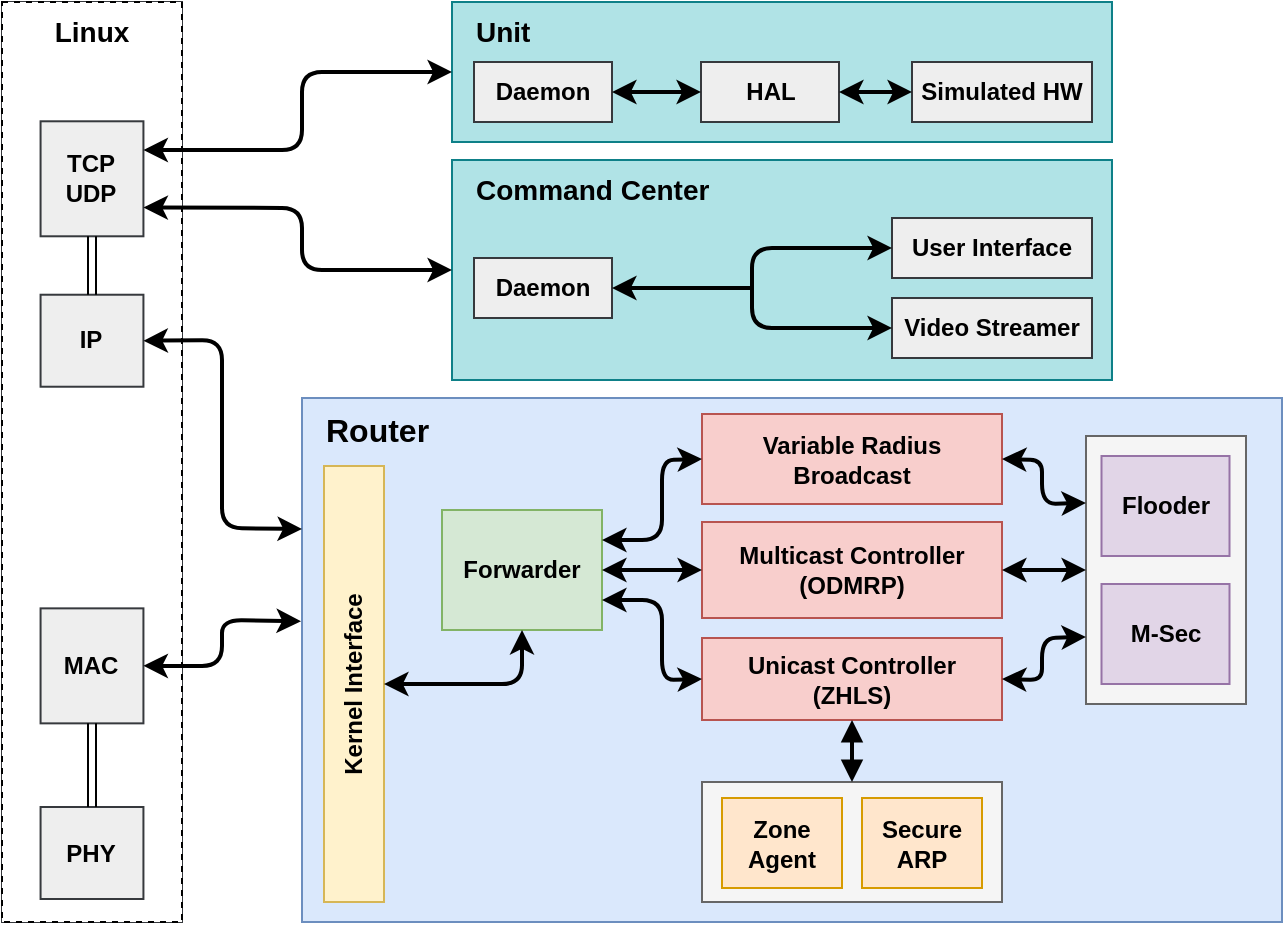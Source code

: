 <mxfile version="13.7.9" type="device" pages="2"><diagram id="xYM5y8hkylvtTxSBC-jc" name="Page-1"><mxGraphModel dx="795" dy="588" grid="1" gridSize="10" guides="1" tooltips="1" connect="1" arrows="1" fold="1" page="1" pageScale="1" pageWidth="827" pageHeight="1169" math="0" shadow="0"><root><mxCell id="0"/><mxCell id="1" parent="0"/><mxCell id="gLq3dgBxXQCMi33TvL-x-9" value="&lt;span&gt;&lt;font style=&quot;font-size: 16px&quot;&gt;Router&lt;/font&gt;&lt;/span&gt;" style="rounded=0;whiteSpace=wrap;html=1;fillColor=#dae8fc;strokeColor=#6c8ebf;verticalAlign=top;align=left;spacingLeft=10;fontStyle=1" parent="1" vertex="1"><mxGeometry x="220" y="378" width="490" height="262" as="geometry"/></mxCell><mxCell id="gLq3dgBxXQCMi33TvL-x-32" value="" style="rounded=0;whiteSpace=wrap;html=1;align=center;fillColor=#f5f5f5;strokeColor=#666666;fontColor=#333333;" parent="1" vertex="1"><mxGeometry x="420" y="570" width="150" height="60" as="geometry"/></mxCell><mxCell id="gLq3dgBxXQCMi33TvL-x-1" value="" style="group;fontStyle=1;fillColor=#ffff88;strokeColor=#36393d;spacingLeft=10;" parent="1" vertex="1" connectable="0"><mxGeometry x="70" y="180" width="90" height="460" as="geometry"/></mxCell><mxCell id="gLq3dgBxXQCMi33TvL-x-2" value="&lt;font style=&quot;font-size: 14px&quot;&gt;Linux&lt;/font&gt;" style="rounded=0;whiteSpace=wrap;html=1;dashed=1;labelBackgroundColor=#ffffff;fontSize=12;align=center;verticalAlign=top;fontStyle=1;" parent="gLq3dgBxXQCMi33TvL-x-1" vertex="1"><mxGeometry width="90" height="460.0" as="geometry"/></mxCell><mxCell id="gLq3dgBxXQCMi33TvL-x-3" value="TCP&lt;br&gt;UDP" style="rounded=0;whiteSpace=wrap;html=1;fontStyle=1;fillColor=#eeeeee;strokeColor=#36393d;" parent="gLq3dgBxXQCMi33TvL-x-1" vertex="1"><mxGeometry x="19.286" y="59.643" width="51.429" height="57.5" as="geometry"/></mxCell><mxCell id="gLq3dgBxXQCMi33TvL-x-4" value="IP" style="rounded=0;whiteSpace=wrap;html=1;fontStyle=1;fillColor=#eeeeee;strokeColor=#36393d;" parent="gLq3dgBxXQCMi33TvL-x-1" vertex="1"><mxGeometry x="19.286" y="146.364" width="51.429" height="46" as="geometry"/></mxCell><mxCell id="gLq3dgBxXQCMi33TvL-x-5" value="MAC" style="rounded=0;whiteSpace=wrap;html=1;fontStyle=1;fillColor=#eeeeee;strokeColor=#36393d;" parent="gLq3dgBxXQCMi33TvL-x-1" vertex="1"><mxGeometry x="19.286" y="303.182" width="51.429" height="57.5" as="geometry"/></mxCell><mxCell id="gLq3dgBxXQCMi33TvL-x-6" value="PHY" style="rounded=0;whiteSpace=wrap;html=1;fontStyle=1;fillColor=#eeeeee;strokeColor=#36393d;" parent="gLq3dgBxXQCMi33TvL-x-1" vertex="1"><mxGeometry x="19.286" y="402.5" width="51.429" height="46" as="geometry"/></mxCell><mxCell id="gLq3dgBxXQCMi33TvL-x-7" style="edgeStyle=orthogonalEdgeStyle;rounded=0;orthogonalLoop=1;jettySize=auto;html=1;exitX=0.5;exitY=1;exitDx=0;exitDy=0;entryX=0.5;entryY=0;entryDx=0;entryDy=0;startArrow=classic;startFill=1;endArrow=classic;endFill=1;fontSize=10;fontColor=#000000;shape=link;fontStyle=1" parent="gLq3dgBxXQCMi33TvL-x-1" source="gLq3dgBxXQCMi33TvL-x-3" target="gLq3dgBxXQCMi33TvL-x-4" edge="1"><mxGeometry relative="1" as="geometry"/></mxCell><mxCell id="gLq3dgBxXQCMi33TvL-x-8" style="edgeStyle=orthogonalEdgeStyle;shape=link;rounded=0;orthogonalLoop=1;jettySize=auto;html=1;exitX=0.5;exitY=1;exitDx=0;exitDy=0;entryX=0.5;entryY=0;entryDx=0;entryDy=0;startArrow=classic;startFill=1;endArrow=classic;endFill=1;fontSize=10;fontColor=#000000;fontStyle=1" parent="gLq3dgBxXQCMi33TvL-x-1" source="gLq3dgBxXQCMi33TvL-x-5" target="gLq3dgBxXQCMi33TvL-x-6" edge="1"><mxGeometry relative="1" as="geometry"/></mxCell><mxCell id="gLq3dgBxXQCMi33TvL-x-11" value="Kernel Interface" style="rounded=0;whiteSpace=wrap;html=1;align=center;horizontal=0;verticalAlign=middle;fontStyle=1;fillColor=#fff2cc;strokeColor=#d6b656;" parent="1" vertex="1"><mxGeometry x="231" y="412" width="30" height="218" as="geometry"/></mxCell><mxCell id="gLq3dgBxXQCMi33TvL-x-14" value="&lt;span&gt;Forwarder&lt;/span&gt;" style="rounded=0;whiteSpace=wrap;html=1;align=center;fillColor=#d5e8d4;strokeColor=#82b366;fontStyle=1" parent="1" vertex="1"><mxGeometry x="290" y="434" width="80" height="60" as="geometry"/></mxCell><mxCell id="gLq3dgBxXQCMi33TvL-x-15" value="Multicast Controller (ODMRP)" style="rounded=0;whiteSpace=wrap;html=1;align=center;fontStyle=1;fillColor=#f8cecc;strokeColor=#b85450;" parent="1" vertex="1"><mxGeometry x="420" y="440" width="150" height="48" as="geometry"/></mxCell><mxCell id="gLq3dgBxXQCMi33TvL-x-16" value="Unicast Controller &lt;br&gt;(ZHLS)" style="rounded=0;whiteSpace=wrap;html=1;align=center;fontStyle=1;fillColor=#f8cecc;strokeColor=#b85450;" parent="1" vertex="1"><mxGeometry x="420" y="498" width="150" height="41" as="geometry"/></mxCell><mxCell id="gLq3dgBxXQCMi33TvL-x-36" value="" style="rounded=0;whiteSpace=wrap;html=1;align=center;fillColor=#f5f5f5;strokeColor=#666666;fontColor=#333333;" parent="1" vertex="1"><mxGeometry x="612" y="397" width="80" height="134" as="geometry"/></mxCell><mxCell id="gLq3dgBxXQCMi33TvL-x-39" value="&lt;b&gt;Flooder&lt;/b&gt;" style="rounded=0;whiteSpace=wrap;html=1;align=center;fillColor=#e1d5e7;strokeColor=#9673a6;" parent="1" vertex="1"><mxGeometry x="619.75" y="407" width="64" height="50" as="geometry"/></mxCell><mxCell id="gLq3dgBxXQCMi33TvL-x-37" value="&lt;b&gt;M-Sec&lt;/b&gt;" style="rounded=0;whiteSpace=wrap;html=1;align=center;fillColor=#e1d5e7;strokeColor=#9673a6;" parent="1" vertex="1"><mxGeometry x="619.75" y="471" width="64" height="50" as="geometry"/></mxCell><mxCell id="gLq3dgBxXQCMi33TvL-x-46" value="&lt;b&gt;&lt;font style=&quot;font-size: 14px&quot;&gt;Command Center&lt;/font&gt;&lt;/b&gt;" style="rounded=0;whiteSpace=wrap;html=1;align=left;verticalAlign=top;spacingLeft=10;fillColor=#b0e3e6;strokeColor=#0e8088;" parent="1" vertex="1"><mxGeometry x="295" y="259" width="330" height="110" as="geometry"/></mxCell><mxCell id="gLq3dgBxXQCMi33TvL-x-47" value="&lt;b&gt;Daemon&lt;/b&gt;" style="rounded=0;whiteSpace=wrap;html=1;align=center;fillColor=#eeeeee;strokeColor=#36393d;" parent="1" vertex="1"><mxGeometry x="306" y="308" width="69" height="30" as="geometry"/></mxCell><mxCell id="gLq3dgBxXQCMi33TvL-x-49" value="&lt;b&gt;&lt;font style=&quot;font-size: 14px&quot;&gt;Unit&lt;/font&gt;&lt;/b&gt;" style="rounded=0;whiteSpace=wrap;html=1;align=left;verticalAlign=top;spacingLeft=10;fillColor=#b0e3e6;strokeColor=#0e8088;" parent="1" vertex="1"><mxGeometry x="295" y="180" width="330" height="70" as="geometry"/></mxCell><mxCell id="gLq3dgBxXQCMi33TvL-x-50" value="" style="endArrow=classic;startArrow=classic;html=1;strokeWidth=2;exitX=1;exitY=0.5;exitDx=0;exitDy=0;entryX=0;entryY=0.25;entryDx=0;entryDy=0;" parent="1" source="gLq3dgBxXQCMi33TvL-x-4" target="gLq3dgBxXQCMi33TvL-x-9" edge="1"><mxGeometry width="50" height="50" relative="1" as="geometry"><mxPoint x="370" y="430" as="sourcePoint"/><mxPoint x="420" y="380" as="targetPoint"/><Array as="points"><mxPoint x="180" y="349"/><mxPoint x="180" y="443"/></Array></mxGeometry></mxCell><mxCell id="gLq3dgBxXQCMi33TvL-x-51" value="" style="endArrow=classic;startArrow=classic;html=1;strokeWidth=2;exitX=1;exitY=0.5;exitDx=0;exitDy=0;entryX=-0.001;entryY=0.426;entryDx=0;entryDy=0;entryPerimeter=0;" parent="1" source="gLq3dgBxXQCMi33TvL-x-5" target="gLq3dgBxXQCMi33TvL-x-9" edge="1"><mxGeometry width="50" height="50" relative="1" as="geometry"><mxPoint x="370" y="430" as="sourcePoint"/><mxPoint x="420" y="380" as="targetPoint"/><Array as="points"><mxPoint x="180" y="512"/><mxPoint x="180" y="489"/></Array></mxGeometry></mxCell><mxCell id="gLq3dgBxXQCMi33TvL-x-52" value="&lt;b&gt;Daemon&lt;/b&gt;" style="rounded=0;whiteSpace=wrap;html=1;align=center;fillColor=#eeeeee;strokeColor=#36393d;" parent="1" vertex="1"><mxGeometry x="306" y="210" width="69" height="30" as="geometry"/></mxCell><mxCell id="gLq3dgBxXQCMi33TvL-x-53" value="&lt;b&gt;HAL&lt;/b&gt;" style="rounded=0;whiteSpace=wrap;html=1;align=center;fillColor=#eeeeee;strokeColor=#36393d;" parent="1" vertex="1"><mxGeometry x="419.5" y="210" width="69" height="30" as="geometry"/></mxCell><mxCell id="gLq3dgBxXQCMi33TvL-x-56" value="" style="endArrow=classic;startArrow=classic;html=1;strokeWidth=2;entryX=1;entryY=0.25;entryDx=0;entryDy=0;exitX=0;exitY=0.5;exitDx=0;exitDy=0;" parent="1" source="gLq3dgBxXQCMi33TvL-x-49" target="gLq3dgBxXQCMi33TvL-x-3" edge="1"><mxGeometry width="50" height="50" relative="1" as="geometry"><mxPoint x="370" y="420" as="sourcePoint"/><mxPoint x="420" y="370" as="targetPoint"/><Array as="points"><mxPoint x="220" y="215"/><mxPoint x="220" y="254"/></Array></mxGeometry></mxCell><mxCell id="gLq3dgBxXQCMi33TvL-x-57" value="" style="endArrow=classic;startArrow=classic;html=1;strokeWidth=2;exitX=1;exitY=0.75;exitDx=0;exitDy=0;entryX=0;entryY=0.5;entryDx=0;entryDy=0;" parent="1" source="gLq3dgBxXQCMi33TvL-x-3" target="gLq3dgBxXQCMi33TvL-x-46" edge="1"><mxGeometry width="50" height="50" relative="1" as="geometry"><mxPoint x="370" y="420" as="sourcePoint"/><mxPoint x="210" y="330" as="targetPoint"/><Array as="points"><mxPoint x="220" y="283"/><mxPoint x="220" y="314"/></Array></mxGeometry></mxCell><mxCell id="gLq3dgBxXQCMi33TvL-x-58" value="&lt;b&gt;User Interface&lt;/b&gt;" style="rounded=0;whiteSpace=wrap;html=1;align=center;fillColor=#eeeeee;strokeColor=#36393d;" parent="1" vertex="1"><mxGeometry x="515" y="288" width="100" height="30" as="geometry"/></mxCell><mxCell id="gLq3dgBxXQCMi33TvL-x-60" value="&lt;b&gt;Video Streamer&lt;/b&gt;" style="rounded=0;whiteSpace=wrap;html=1;align=center;fillColor=#eeeeee;strokeColor=#36393d;" parent="1" vertex="1"><mxGeometry x="515" y="328" width="100" height="30" as="geometry"/></mxCell><mxCell id="gLq3dgBxXQCMi33TvL-x-61" value="" style="endArrow=classic;startArrow=classic;html=1;strokeWidth=2;exitX=1;exitY=0.5;exitDx=0;exitDy=0;entryX=0;entryY=0.5;entryDx=0;entryDy=0;" parent="1" source="gLq3dgBxXQCMi33TvL-x-52" target="gLq3dgBxXQCMi33TvL-x-53" edge="1"><mxGeometry width="50" height="50" relative="1" as="geometry"><mxPoint x="445" y="400" as="sourcePoint"/><mxPoint x="495" y="350" as="targetPoint"/></mxGeometry></mxCell><mxCell id="gLq3dgBxXQCMi33TvL-x-73" value="&lt;b&gt;Simulated HW&lt;/b&gt;" style="rounded=0;whiteSpace=wrap;html=1;align=center;fillColor=#eeeeee;strokeColor=#36393d;" parent="1" vertex="1"><mxGeometry x="525" y="210" width="90" height="30" as="geometry"/></mxCell><mxCell id="gLq3dgBxXQCMi33TvL-x-74" value="" style="endArrow=classic;startArrow=classic;html=1;strokeWidth=2;entryX=0;entryY=0.5;entryDx=0;entryDy=0;exitX=1;exitY=0.5;exitDx=0;exitDy=0;" parent="1" source="gLq3dgBxXQCMi33TvL-x-53" target="gLq3dgBxXQCMi33TvL-x-73" edge="1"><mxGeometry width="50" height="50" relative="1" as="geometry"><mxPoint x="415" y="340" as="sourcePoint"/><mxPoint x="465" y="290" as="targetPoint"/></mxGeometry></mxCell><mxCell id="gLq3dgBxXQCMi33TvL-x-75" value="&lt;b&gt;Variable Radius Broadcast&lt;/b&gt;" style="rounded=0;whiteSpace=wrap;html=1;align=center;fillColor=#f8cecc;strokeColor=#b85450;" parent="1" vertex="1"><mxGeometry x="420" y="386" width="150" height="45" as="geometry"/></mxCell><mxCell id="gLq3dgBxXQCMi33TvL-x-25" value="&lt;b&gt;Secure ARP&lt;/b&gt;" style="rounded=0;whiteSpace=wrap;html=1;align=center;fillColor=#ffe6cc;strokeColor=#d79b00;" parent="1" vertex="1"><mxGeometry x="500" y="578" width="60" height="45" as="geometry"/></mxCell><mxCell id="gLq3dgBxXQCMi33TvL-x-24" value="&lt;b&gt;Zone Agent&lt;/b&gt;" style="rounded=0;whiteSpace=wrap;html=1;align=center;fillColor=#ffe6cc;strokeColor=#d79b00;" parent="1" vertex="1"><mxGeometry x="430" y="578" width="60" height="45" as="geometry"/></mxCell><mxCell id="gLq3dgBxXQCMi33TvL-x-79" value="" style="endArrow=classic;startArrow=classic;html=1;strokeWidth=2;exitX=0;exitY=0.5;exitDx=0;exitDy=0;entryX=1;entryY=0.25;entryDx=0;entryDy=0;" parent="1" source="gLq3dgBxXQCMi33TvL-x-75" target="gLq3dgBxXQCMi33TvL-x-14" edge="1"><mxGeometry width="50" height="50" relative="1" as="geometry"><mxPoint x="330" y="500" as="sourcePoint"/><mxPoint x="380" y="450" as="targetPoint"/><Array as="points"><mxPoint x="400" y="409"/><mxPoint x="400" y="449"/></Array></mxGeometry></mxCell><mxCell id="gLq3dgBxXQCMi33TvL-x-80" value="" style="endArrow=classic;startArrow=classic;html=1;strokeWidth=2;exitX=1;exitY=0.5;exitDx=0;exitDy=0;entryX=0;entryY=0.5;entryDx=0;entryDy=0;" parent="1" source="gLq3dgBxXQCMi33TvL-x-14" target="gLq3dgBxXQCMi33TvL-x-15" edge="1"><mxGeometry width="50" height="50" relative="1" as="geometry"><mxPoint x="330" y="500" as="sourcePoint"/><mxPoint x="380" y="450" as="targetPoint"/></mxGeometry></mxCell><mxCell id="gLq3dgBxXQCMi33TvL-x-82" value="" style="endArrow=block;startArrow=block;html=1;strokeWidth=2;entryX=0.5;entryY=1;entryDx=0;entryDy=0;exitX=0.5;exitY=0;exitDx=0;exitDy=0;endFill=1;startFill=1;" parent="1" source="gLq3dgBxXQCMi33TvL-x-32" target="gLq3dgBxXQCMi33TvL-x-16" edge="1"><mxGeometry width="50" height="50" relative="1" as="geometry"><mxPoint x="310" y="530" as="sourcePoint"/><mxPoint x="360" y="480" as="targetPoint"/></mxGeometry></mxCell><mxCell id="gLq3dgBxXQCMi33TvL-x-89" value="" style="endArrow=classic;startArrow=classic;html=1;strokeWidth=2;entryX=1;entryY=0.5;entryDx=0;entryDy=0;exitX=0;exitY=0.25;exitDx=0;exitDy=0;" parent="1" source="gLq3dgBxXQCMi33TvL-x-36" target="gLq3dgBxXQCMi33TvL-x-75" edge="1"><mxGeometry width="50" height="50" relative="1" as="geometry"><mxPoint x="310" y="530" as="sourcePoint"/><mxPoint x="360" y="480" as="targetPoint"/><Array as="points"><mxPoint x="590" y="431"/><mxPoint x="590" y="409"/></Array></mxGeometry></mxCell><mxCell id="gLq3dgBxXQCMi33TvL-x-90" value="" style="endArrow=classic;startArrow=classic;html=1;strokeWidth=2;entryX=1;entryY=0.5;entryDx=0;entryDy=0;exitX=0;exitY=0.75;exitDx=0;exitDy=0;" parent="1" source="gLq3dgBxXQCMi33TvL-x-36" target="gLq3dgBxXQCMi33TvL-x-16" edge="1"><mxGeometry width="50" height="50" relative="1" as="geometry"><mxPoint x="310" y="530" as="sourcePoint"/><mxPoint x="360" y="480" as="targetPoint"/><Array as="points"><mxPoint x="590" y="498"/><mxPoint x="590" y="519"/></Array></mxGeometry></mxCell><mxCell id="gLq3dgBxXQCMi33TvL-x-91" value="" style="endArrow=classic;startArrow=classic;html=1;strokeWidth=2;entryX=0;entryY=0.5;entryDx=0;entryDy=0;exitX=1;exitY=0.5;exitDx=0;exitDy=0;" parent="1" source="gLq3dgBxXQCMi33TvL-x-15" target="gLq3dgBxXQCMi33TvL-x-36" edge="1"><mxGeometry width="50" height="50" relative="1" as="geometry"><mxPoint x="440" y="590" as="sourcePoint"/><mxPoint x="490" y="540" as="targetPoint"/></mxGeometry></mxCell><mxCell id="gLq3dgBxXQCMi33TvL-x-92" value="" style="endArrow=classic;startArrow=classic;html=1;strokeWidth=2;entryX=1;entryY=0.75;entryDx=0;entryDy=0;exitX=0;exitY=0.5;exitDx=0;exitDy=0;" parent="1" source="gLq3dgBxXQCMi33TvL-x-16" target="gLq3dgBxXQCMi33TvL-x-14" edge="1"><mxGeometry width="50" height="50" relative="1" as="geometry"><mxPoint x="370" y="520" as="sourcePoint"/><mxPoint x="420" y="470" as="targetPoint"/><Array as="points"><mxPoint x="400" y="519"/><mxPoint x="400" y="479"/></Array></mxGeometry></mxCell><mxCell id="gLq3dgBxXQCMi33TvL-x-93" value="" style="endArrow=classic;startArrow=classic;html=1;strokeWidth=2;entryX=1;entryY=0.5;entryDx=0;entryDy=0;exitX=0.5;exitY=1;exitDx=0;exitDy=0;" parent="1" source="gLq3dgBxXQCMi33TvL-x-14" target="gLq3dgBxXQCMi33TvL-x-11" edge="1"><mxGeometry width="50" height="50" relative="1" as="geometry"><mxPoint x="310" y="490" as="sourcePoint"/><mxPoint x="360" y="440" as="targetPoint"/><Array as="points"><mxPoint x="330" y="521"/></Array></mxGeometry></mxCell><mxCell id="gLq3dgBxXQCMi33TvL-x-96" value="" style="endArrow=classic;startArrow=classic;html=1;strokeWidth=2;entryX=0;entryY=0.5;entryDx=0;entryDy=0;exitX=0;exitY=0.5;exitDx=0;exitDy=0;" parent="1" edge="1"><mxGeometry width="50" height="50" relative="1" as="geometry"><mxPoint x="515" y="343" as="sourcePoint"/><mxPoint x="515" y="303" as="targetPoint"/><Array as="points"><mxPoint x="445" y="343"/><mxPoint x="445" y="303"/></Array></mxGeometry></mxCell><mxCell id="gLq3dgBxXQCMi33TvL-x-97" value="" style="endArrow=classic;html=1;strokeWidth=2;entryX=1;entryY=0.5;entryDx=0;entryDy=0;" parent="1" edge="1"><mxGeometry width="50" height="50" relative="1" as="geometry"><mxPoint x="445" y="323" as="sourcePoint"/><mxPoint x="375" y="323" as="targetPoint"/></mxGeometry></mxCell></root></mxGraphModel></diagram><diagram id="l3SisiDqvNTBQmxFRsJp" name="Page-2"><mxGraphModel dx="795" dy="588" grid="1" gridSize="10" guides="1" tooltips="1" connect="1" arrows="1" fold="1" page="1" pageScale="1" pageWidth="850" pageHeight="1100" math="0" shadow="0"><root><mxCell id="J-G7KOMzL5TrXykXkN58-0"/><mxCell id="J-G7KOMzL5TrXykXkN58-1" parent="J-G7KOMzL5TrXykXkN58-0"/><mxCell id="J-G7KOMzL5TrXykXkN58-2" value="&lt;b&gt;&lt;font style=&quot;font-size: 14px&quot;&gt;Unit&lt;/font&gt;&lt;/b&gt;" style="rounded=0;whiteSpace=wrap;html=1;align=left;verticalAlign=top;spacingLeft=10;fillColor=#b0e3e6;strokeColor=#0e8088;" vertex="1" parent="J-G7KOMzL5TrXykXkN58-1"><mxGeometry x="295" y="180" width="305" height="70" as="geometry"/></mxCell><mxCell id="J-G7KOMzL5TrXykXkN58-3" value="&lt;b&gt;Daemon&lt;/b&gt;" style="rounded=0;whiteSpace=wrap;html=1;align=center;fillColor=#eeeeee;strokeColor=#36393d;" vertex="1" parent="J-G7KOMzL5TrXykXkN58-1"><mxGeometry x="306" y="210" width="69" height="30" as="geometry"/></mxCell><mxCell id="J-G7KOMzL5TrXykXkN58-4" value="&lt;b&gt;HAL&lt;/b&gt;" style="rounded=0;whiteSpace=wrap;html=1;align=center;fillColor=#eeeeee;strokeColor=#36393d;" vertex="1" parent="J-G7KOMzL5TrXykXkN58-1"><mxGeometry x="419.5" y="210" width="69" height="30" as="geometry"/></mxCell><mxCell id="J-G7KOMzL5TrXykXkN58-5" value="" style="endArrow=classic;startArrow=classic;html=1;strokeWidth=2;exitX=1;exitY=0.5;exitDx=0;exitDy=0;entryX=0;entryY=0.5;entryDx=0;entryDy=0;" edge="1" parent="J-G7KOMzL5TrXykXkN58-1" source="J-G7KOMzL5TrXykXkN58-3" target="J-G7KOMzL5TrXykXkN58-4"><mxGeometry width="50" height="50" relative="1" as="geometry"><mxPoint x="445" y="400" as="sourcePoint"/><mxPoint x="495" y="350" as="targetPoint"/></mxGeometry></mxCell><mxCell id="J-G7KOMzL5TrXykXkN58-6" value="&lt;b&gt;HW&lt;/b&gt;" style="rounded=0;whiteSpace=wrap;html=1;align=center;fillColor=#eeeeee;strokeColor=#36393d;" vertex="1" parent="J-G7KOMzL5TrXykXkN58-1"><mxGeometry x="525" y="210" width="55" height="30" as="geometry"/></mxCell><mxCell id="J-G7KOMzL5TrXykXkN58-7" value="" style="endArrow=classic;startArrow=classic;html=1;strokeWidth=2;entryX=0;entryY=0.5;entryDx=0;entryDy=0;exitX=1;exitY=0.5;exitDx=0;exitDy=0;" edge="1" parent="J-G7KOMzL5TrXykXkN58-1" source="J-G7KOMzL5TrXykXkN58-4" target="J-G7KOMzL5TrXykXkN58-6"><mxGeometry width="50" height="50" relative="1" as="geometry"><mxPoint x="415" y="340" as="sourcePoint"/><mxPoint x="465" y="290" as="targetPoint"/></mxGeometry></mxCell></root></mxGraphModel></diagram></mxfile>